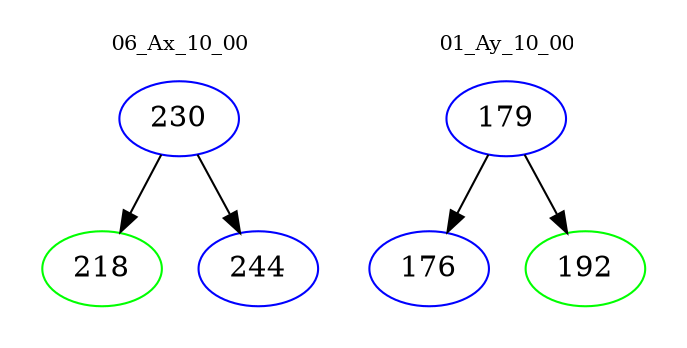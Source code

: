 digraph{
subgraph cluster_0 {
color = white
label = "06_Ax_10_00";
fontsize=10;
T0_230 [label="230", color="blue"]
T0_230 -> T0_218 [color="black"]
T0_218 [label="218", color="green"]
T0_230 -> T0_244 [color="black"]
T0_244 [label="244", color="blue"]
}
subgraph cluster_1 {
color = white
label = "01_Ay_10_00";
fontsize=10;
T1_179 [label="179", color="blue"]
T1_179 -> T1_176 [color="black"]
T1_176 [label="176", color="blue"]
T1_179 -> T1_192 [color="black"]
T1_192 [label="192", color="green"]
}
}

